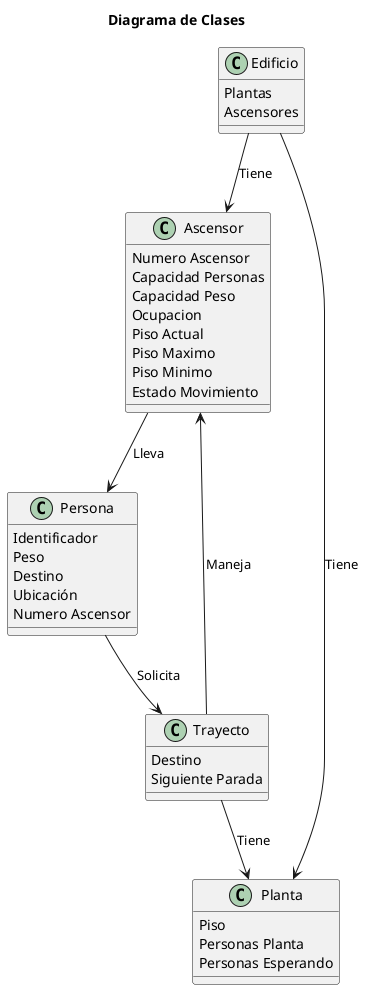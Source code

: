 @startuml Diagrama_de_Clases

title Diagrama de Clases

class Edificio {
    Plantas
    Ascensores
}

class Ascensor {
    Numero Ascensor
    Capacidad Personas
    Capacidad Peso
    Ocupacion
    Piso Actual
    Piso Maximo
    Piso Minimo
    Estado Movimiento
}   

class Planta {
    Piso
    Personas Planta
    Personas Esperando
}

class Trayecto {
    Destino
    Siguiente Parada
}

class Persona {
    Identificador
    Peso
    Destino
    Ubicación
    Numero Ascensor
}


Persona --> Trayecto : Solicita
Trayecto --> Ascensor : Maneja
Ascensor --> Persona : Lleva
Trayecto --> Planta : Tiene
Edificio --> Ascensor : Tiene
Edificio --> Planta : Tiene


@enduml
